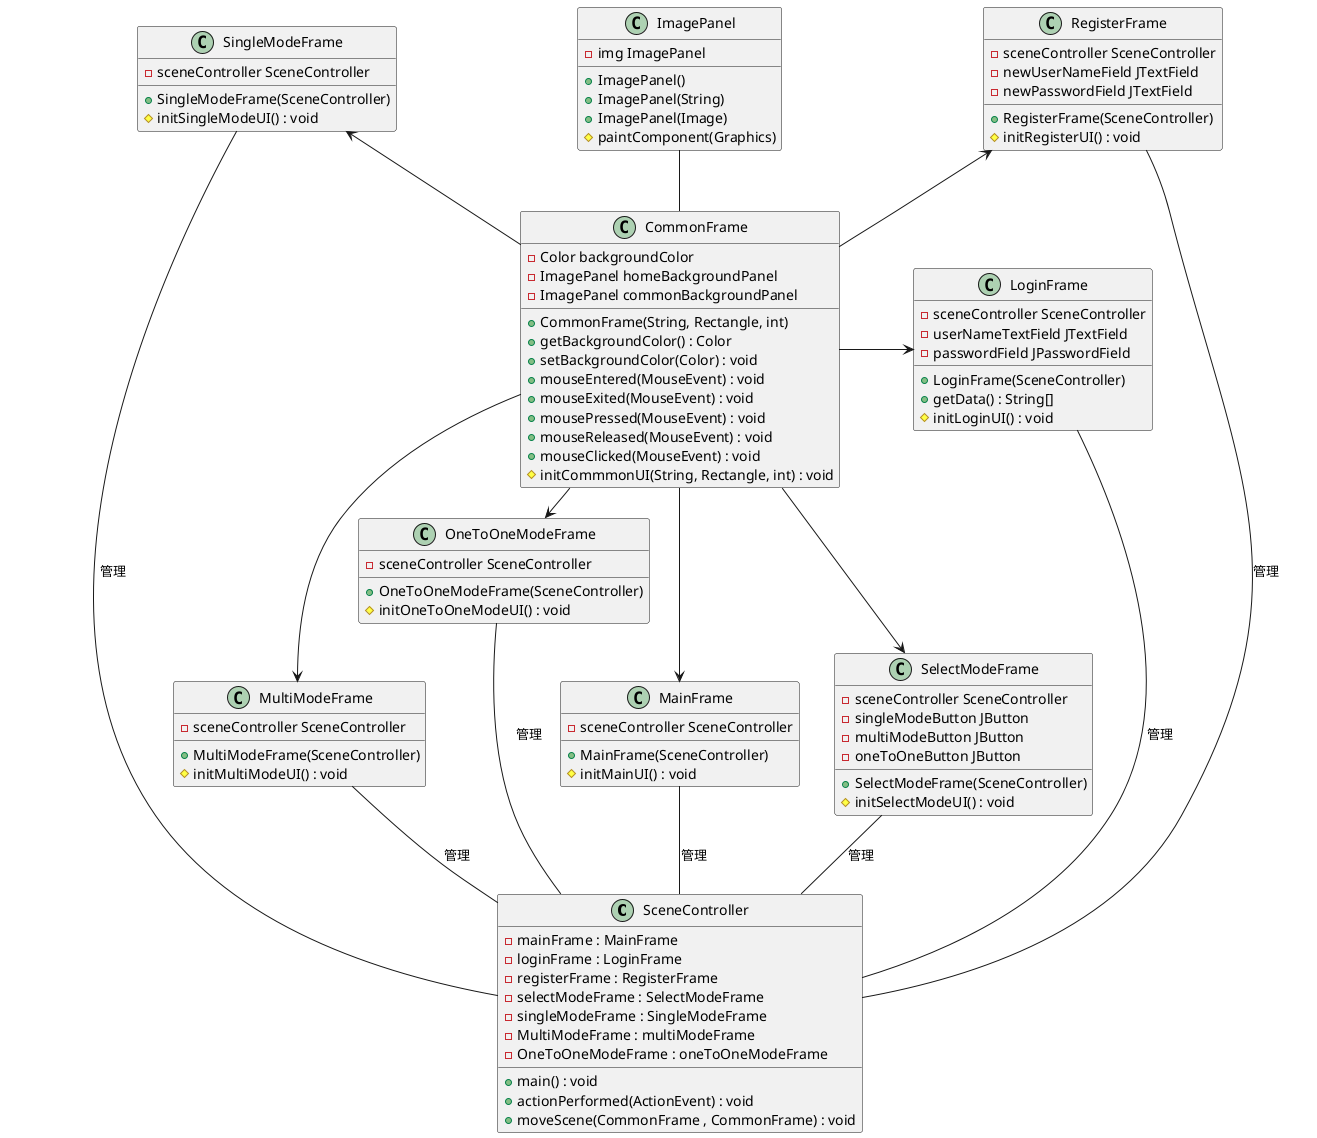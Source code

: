 @startuml GUI

class SceneController{
    - mainFrame : MainFrame  
    - loginFrame : LoginFrame 
    - registerFrame : RegisterFrame  
    - selectModeFrame : SelectModeFrame 
    - singleModeFrame : SingleModeFrame 
    - MultiModeFrame : multiModeFrame
    - OneToOneModeFrame : oneToOneModeFrame
    + main() : void
    + actionPerformed(ActionEvent) : void
    + moveScene(CommonFrame , CommonFrame) : void

}

class CommonFrame{
    - Color backgroundColor
    - ImagePanel homeBackgroundPanel
    - ImagePanel commonBackgroundPanel
    + CommonFrame(String, Rectangle, int)
    + getBackgroundColor() : Color
    + setBackgroundColor(Color) : void
    + mouseEntered(MouseEvent) : void
    + mouseExited(MouseEvent) : void
    + mousePressed(MouseEvent) : void
    + mouseReleased(MouseEvent) : void
    + mouseClicked(MouseEvent) : void
    # initCommmonUI(String, Rectangle, int) : void
     
    
}

class MainFrame{
    -sceneController SceneController
    +MainFrame(SceneController)
    #initMainUI() : void
}

class LoginFrame{

    -sceneController SceneController 
    -userNameTextField JTextField 
    -passwordField JPasswordField 
    +LoginFrame(SceneController)
    +getData() : String[]
    #initLoginUI() : void

} 

class RegisterFrame{

    -sceneController SceneController
    -newUserNameField JTextField
    -newPasswordField JTextField
    +RegisterFrame(SceneController)
    #initRegisterUI() : void

}

class SelectModeFrame{

    -sceneController SceneController
    -singleModeButton JButton
    -multiModeButton JButton
    -oneToOneButton JButton
    +SelectModeFrame(SceneController)
    #initSelectModeUI() : void

}

class SingleModeFrame{

    -sceneController SceneController
    +SingleModeFrame(SceneController)
    #initSingleModeUI() : void

}

class MultiModeFrame{

    -sceneController SceneController
    +MultiModeFrame(SceneController)
    #initMultiModeUI() : void

}

class OneToOneModeFrame{

    -sceneController SceneController
    +OneToOneModeFrame(SceneController)
    #initOneToOneModeUI() : void

}

class ImagePanel{

    -img ImagePanel
    +ImagePanel()
    +ImagePanel(String)
    +ImagePanel(Image)
    #paintComponent(Graphics)

}

CommonFrame -down-> MainFrame
CommonFrame -up- ImagePanel
CommonFrame -left-> LoginFrame
CommonFrame -up-> RegisterFrame
CommonFrame -down-> SelectModeFrame
CommonFrame -up-> SingleModeFrame
CommonFrame -down-> MultiModeFrame
CommonFrame -right-> OneToOneModeFrame

MainFrame -- SceneController : 管理
RegisterFrame -- SceneController : 管理
LoginFrame -- SceneController : 管理
SingleModeFrame -- SceneController : 管理
SelectModeFrame -- SceneController : 管理
MultiModeFrame -- SceneController : 管理
OneToOneModeFrame -- SceneController : 管理

@enduml